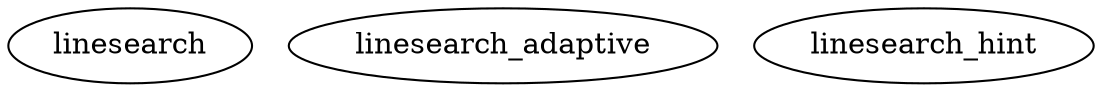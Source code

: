 /* Created by mdot for Matlab */
digraph m2html {

  linesearch [URL="linesearch.html"];
  linesearch_adaptive [URL="linesearch_adaptive.html"];
  linesearch_hint [URL="linesearch_hint.html"];
}